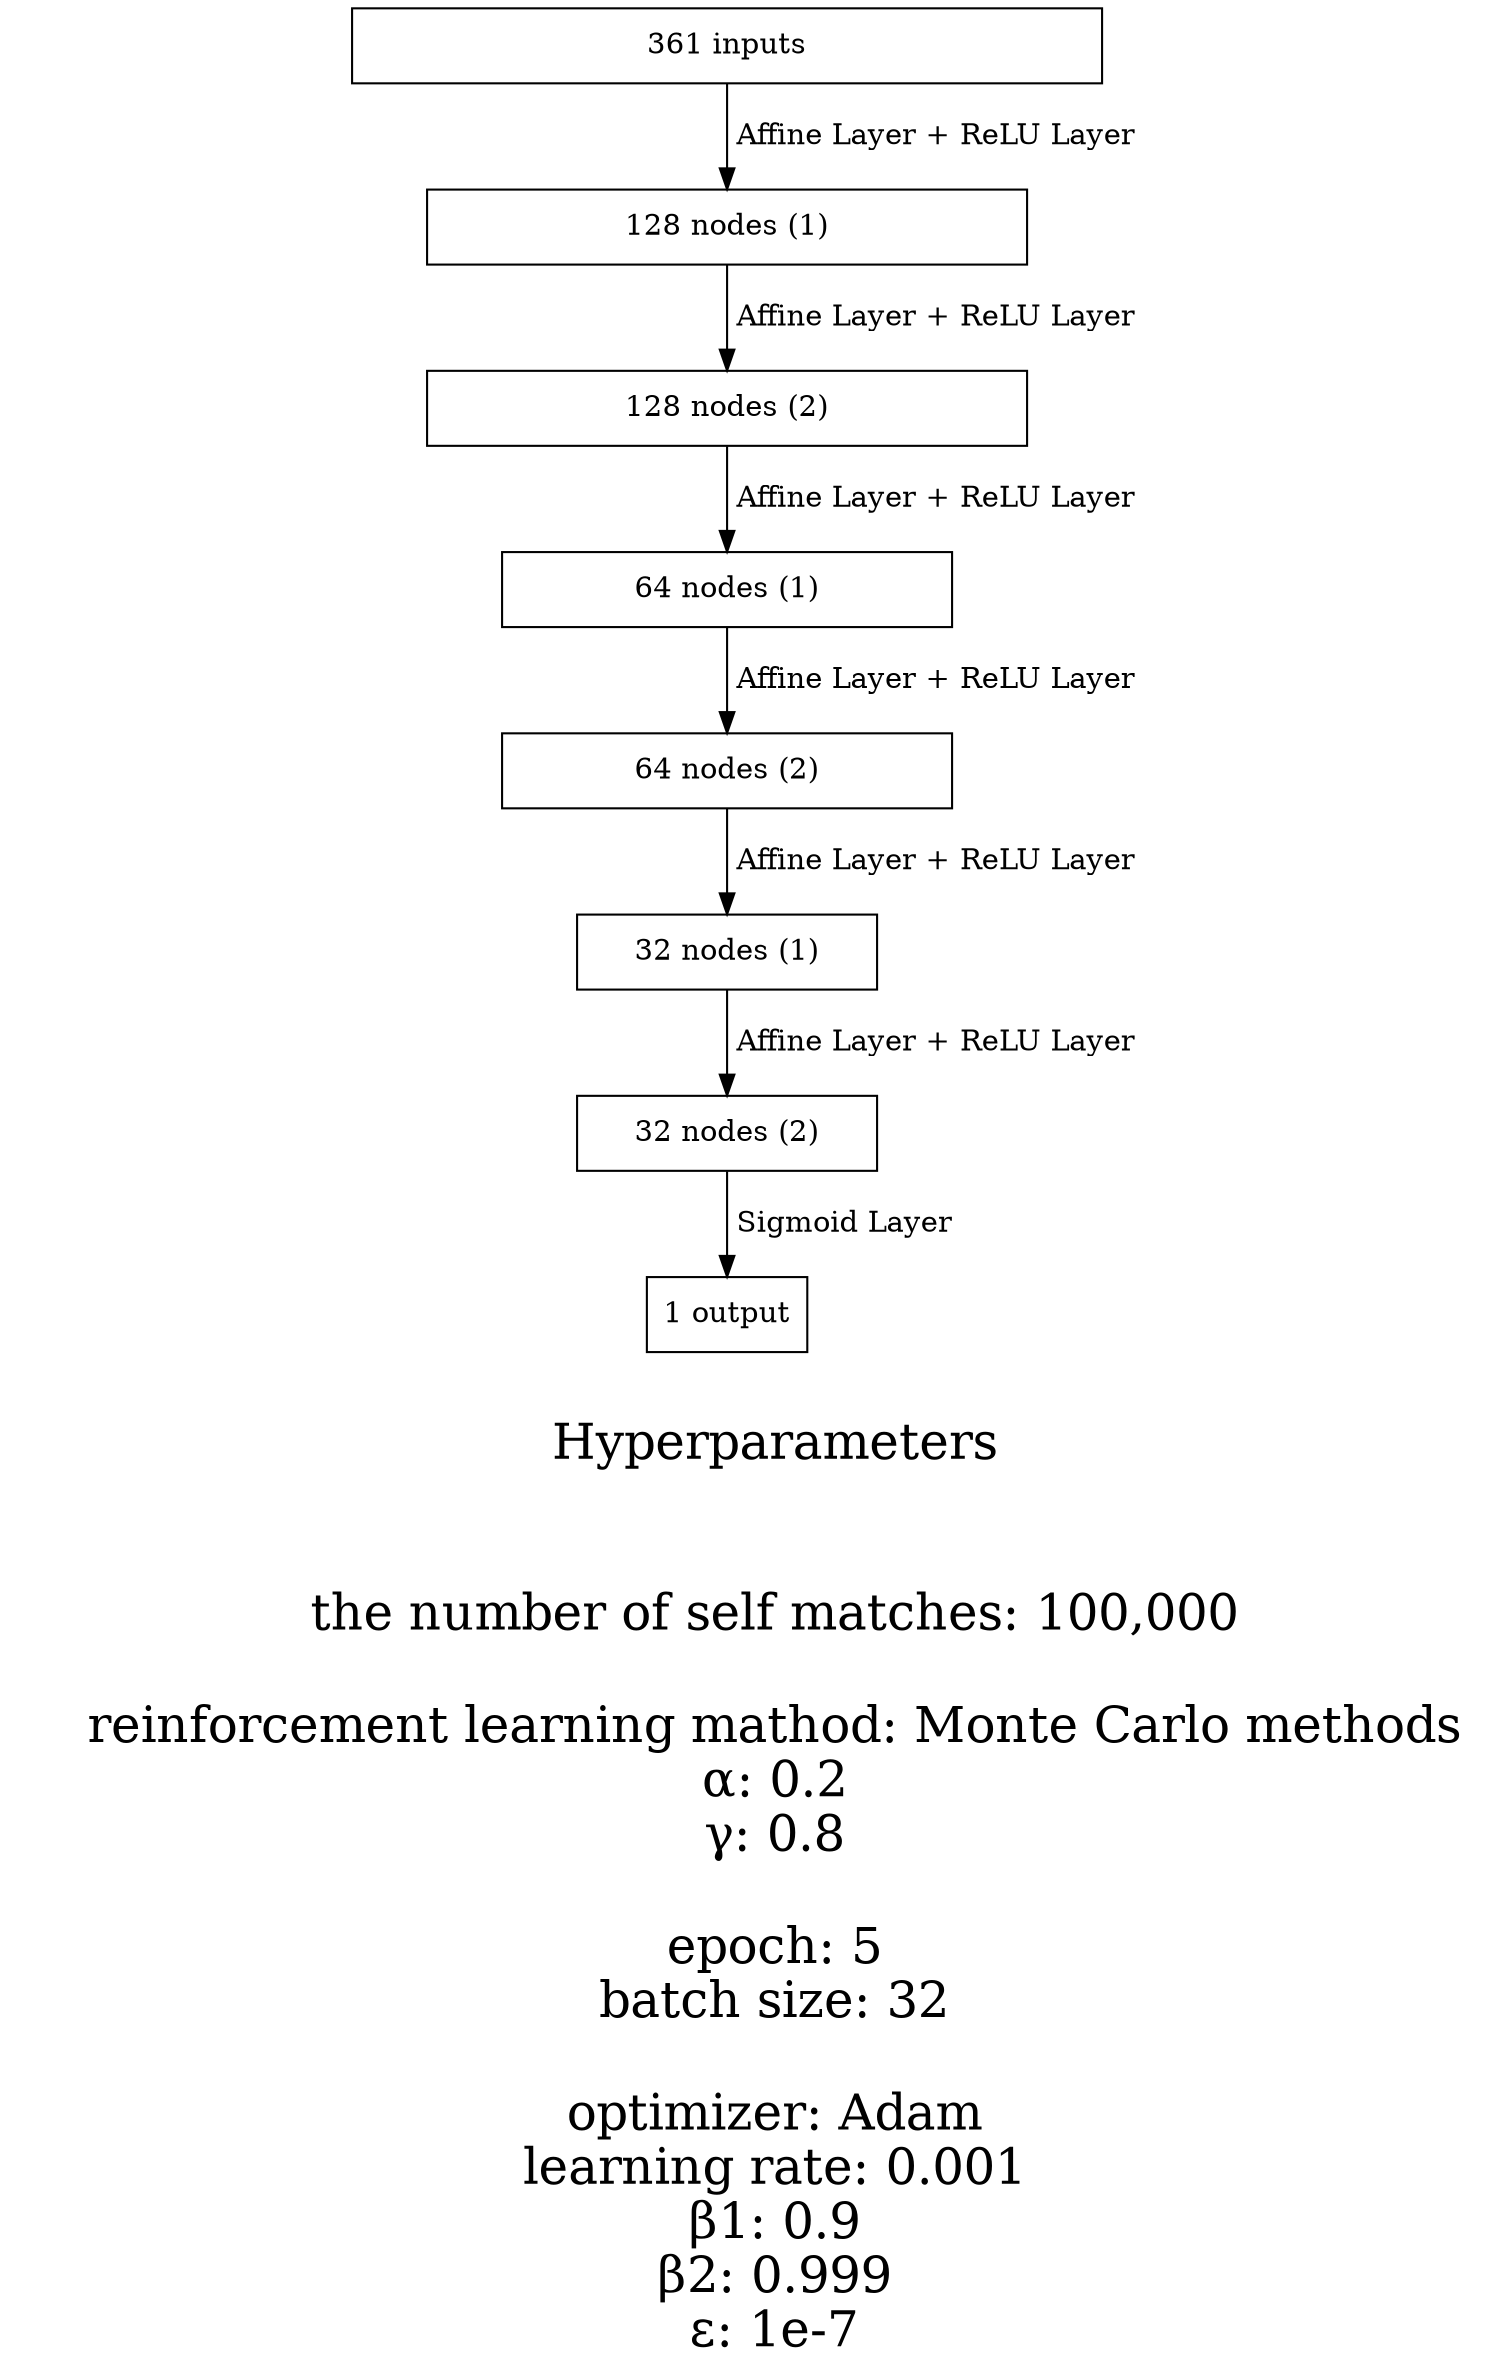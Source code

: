 digraph {
    rankdir = UD;
    label = "
    Hyperparameters


    the number of self matches: 100,000

    reinforcement learning mathod: Monte Carlo methods
    α: 0.2
    γ: 0.8

    epoch: 5
    batch size: 32

    optimizer: Adam
    learning rate: 0.001
    β1: 0.9
    β2: 0.999
    ε: 1e-7";
    fontsize = 24;
    node [shape = box];

    "361 inputs" [width = 5];
    "128 nodes (1)" [width = 4];
    "128 nodes (2)" [width = 4];
    "64 nodes (1)" [width = 3];
    "64 nodes (2)" [width = 3];
    "32 nodes (1)" [width = 2];
    "32 nodes (2)" [width = 2];
    "1 output" [width = 1];

    "361 inputs" -> "128 nodes (1)" -> "128 nodes (2)" -> "64 nodes (1)" -> "64 nodes (2)" -> "32 nodes (1)" -> "32 nodes (2)" [label = " Affine Layer + ReLU Layer"];
    "32 nodes (2)" -> "1 output" [label = " Sigmoid Layer"];
}